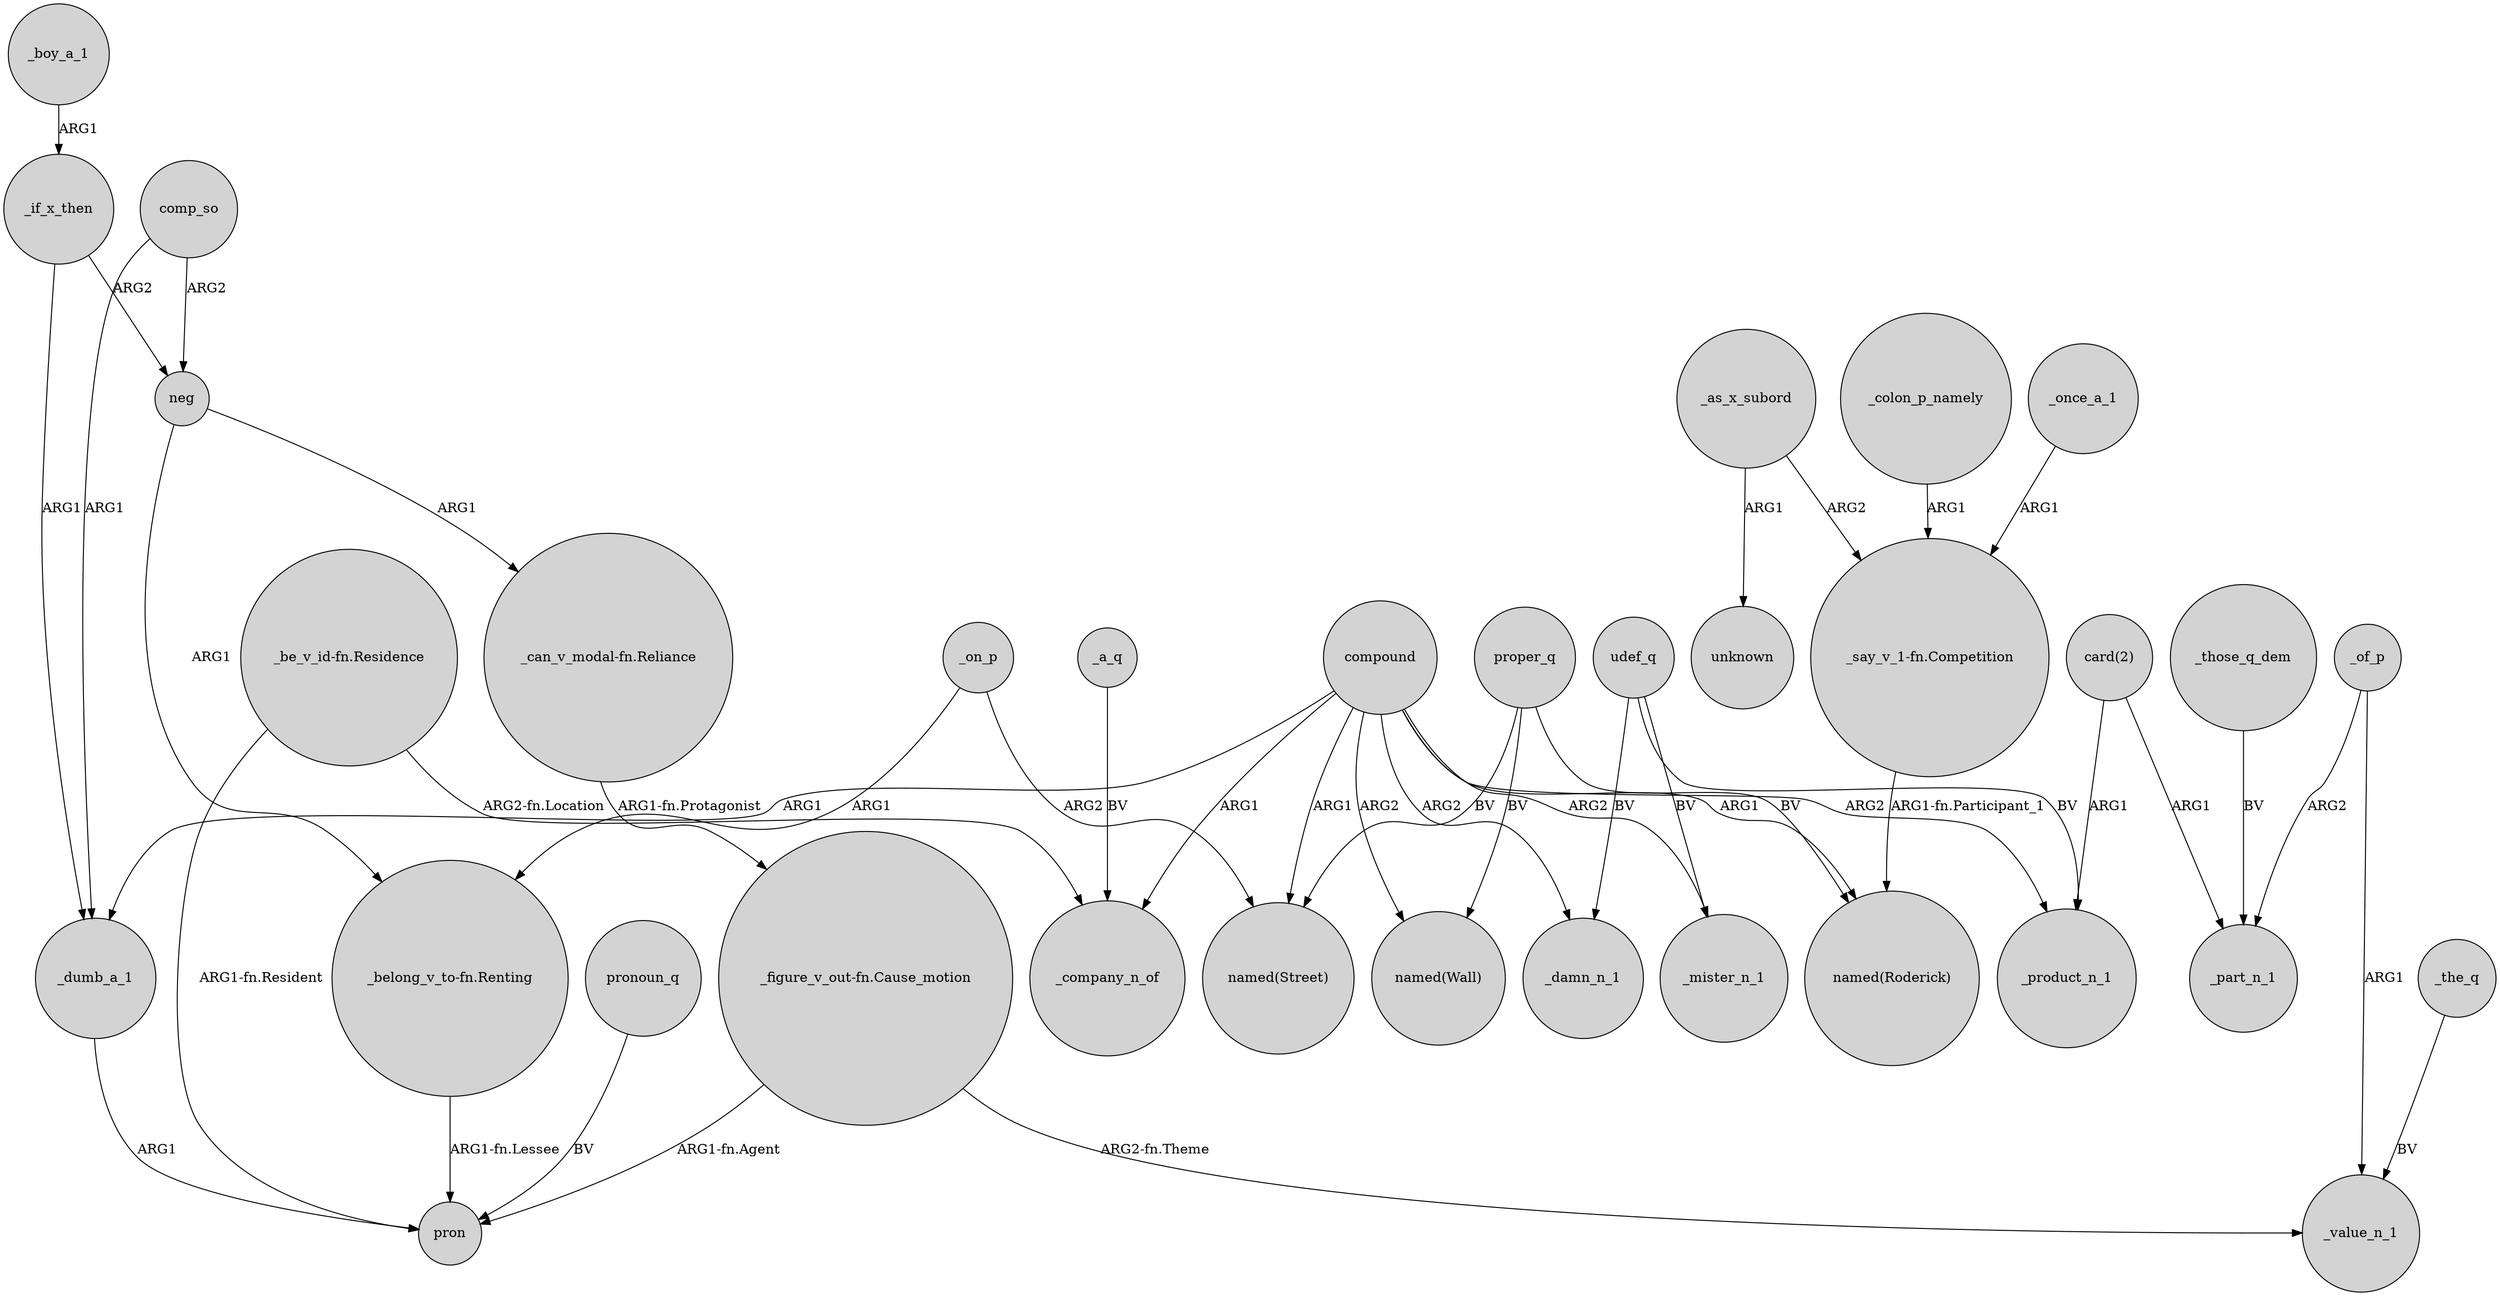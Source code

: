 digraph {
	node [shape=circle style=filled]
	_if_x_then -> neg [label=ARG2]
	compound -> _mister_n_1 [label=ARG2]
	"card(2)" -> _part_n_1 [label=ARG1]
	_those_q_dem -> _part_n_1 [label=BV]
	comp_so -> _dumb_a_1 [label=ARG1]
	comp_so -> neg [label=ARG2]
	_on_p -> "named(Street)" [label=ARG2]
	neg -> "_belong_v_to-fn.Renting" [label=ARG1]
	"_belong_v_to-fn.Renting" -> pron [label="ARG1-fn.Lessee"]
	_a_q -> _company_n_of [label=BV]
	compound -> _company_n_of [label=ARG1]
	udef_q -> _product_n_1 [label=BV]
	neg -> "_can_v_modal-fn.Reliance" [label=ARG1]
	_colon_p_namely -> "_say_v_1-fn.Competition" [label=ARG1]
	"_be_v_id-fn.Residence" -> pron [label="ARG1-fn.Resident"]
	udef_q -> _mister_n_1 [label=BV]
	udef_q -> _damn_n_1 [label=BV]
	compound -> _damn_n_1 [label=ARG2]
	_boy_a_1 -> _if_x_then [label=ARG1]
	_on_p -> "_belong_v_to-fn.Renting" [label=ARG1]
	pronoun_q -> pron [label=BV]
	_dumb_a_1 -> pron [label=ARG1]
	compound -> "named(Wall)" [label=ARG2]
	proper_q -> "named(Roderick)" [label=BV]
	"_figure_v_out-fn.Cause_motion" -> pron [label="ARG1-fn.Agent"]
	_once_a_1 -> "_say_v_1-fn.Competition" [label=ARG1]
	compound -> "named(Street)" [label=ARG1]
	"_say_v_1-fn.Competition" -> "named(Roderick)" [label="ARG1-fn.Participant_1"]
	_if_x_then -> _dumb_a_1 [label=ARG1]
	"_can_v_modal-fn.Reliance" -> "_figure_v_out-fn.Cause_motion" [label="ARG1-fn.Protagonist"]
	"_be_v_id-fn.Residence" -> _company_n_of [label="ARG2-fn.Location"]
	_the_q -> _value_n_1 [label=BV]
	_of_p -> _value_n_1 [label=ARG1]
	_as_x_subord -> "_say_v_1-fn.Competition" [label=ARG2]
	"card(2)" -> _product_n_1 [label=ARG1]
	compound -> _dumb_a_1 [label=ARG1]
	proper_q -> "named(Wall)" [label=BV]
	"_figure_v_out-fn.Cause_motion" -> _value_n_1 [label="ARG2-fn.Theme"]
	_as_x_subord -> unknown [label=ARG1]
	proper_q -> "named(Street)" [label=BV]
	_of_p -> _part_n_1 [label=ARG2]
	compound -> _product_n_1 [label=ARG2]
	compound -> "named(Roderick)" [label=ARG1]
}
